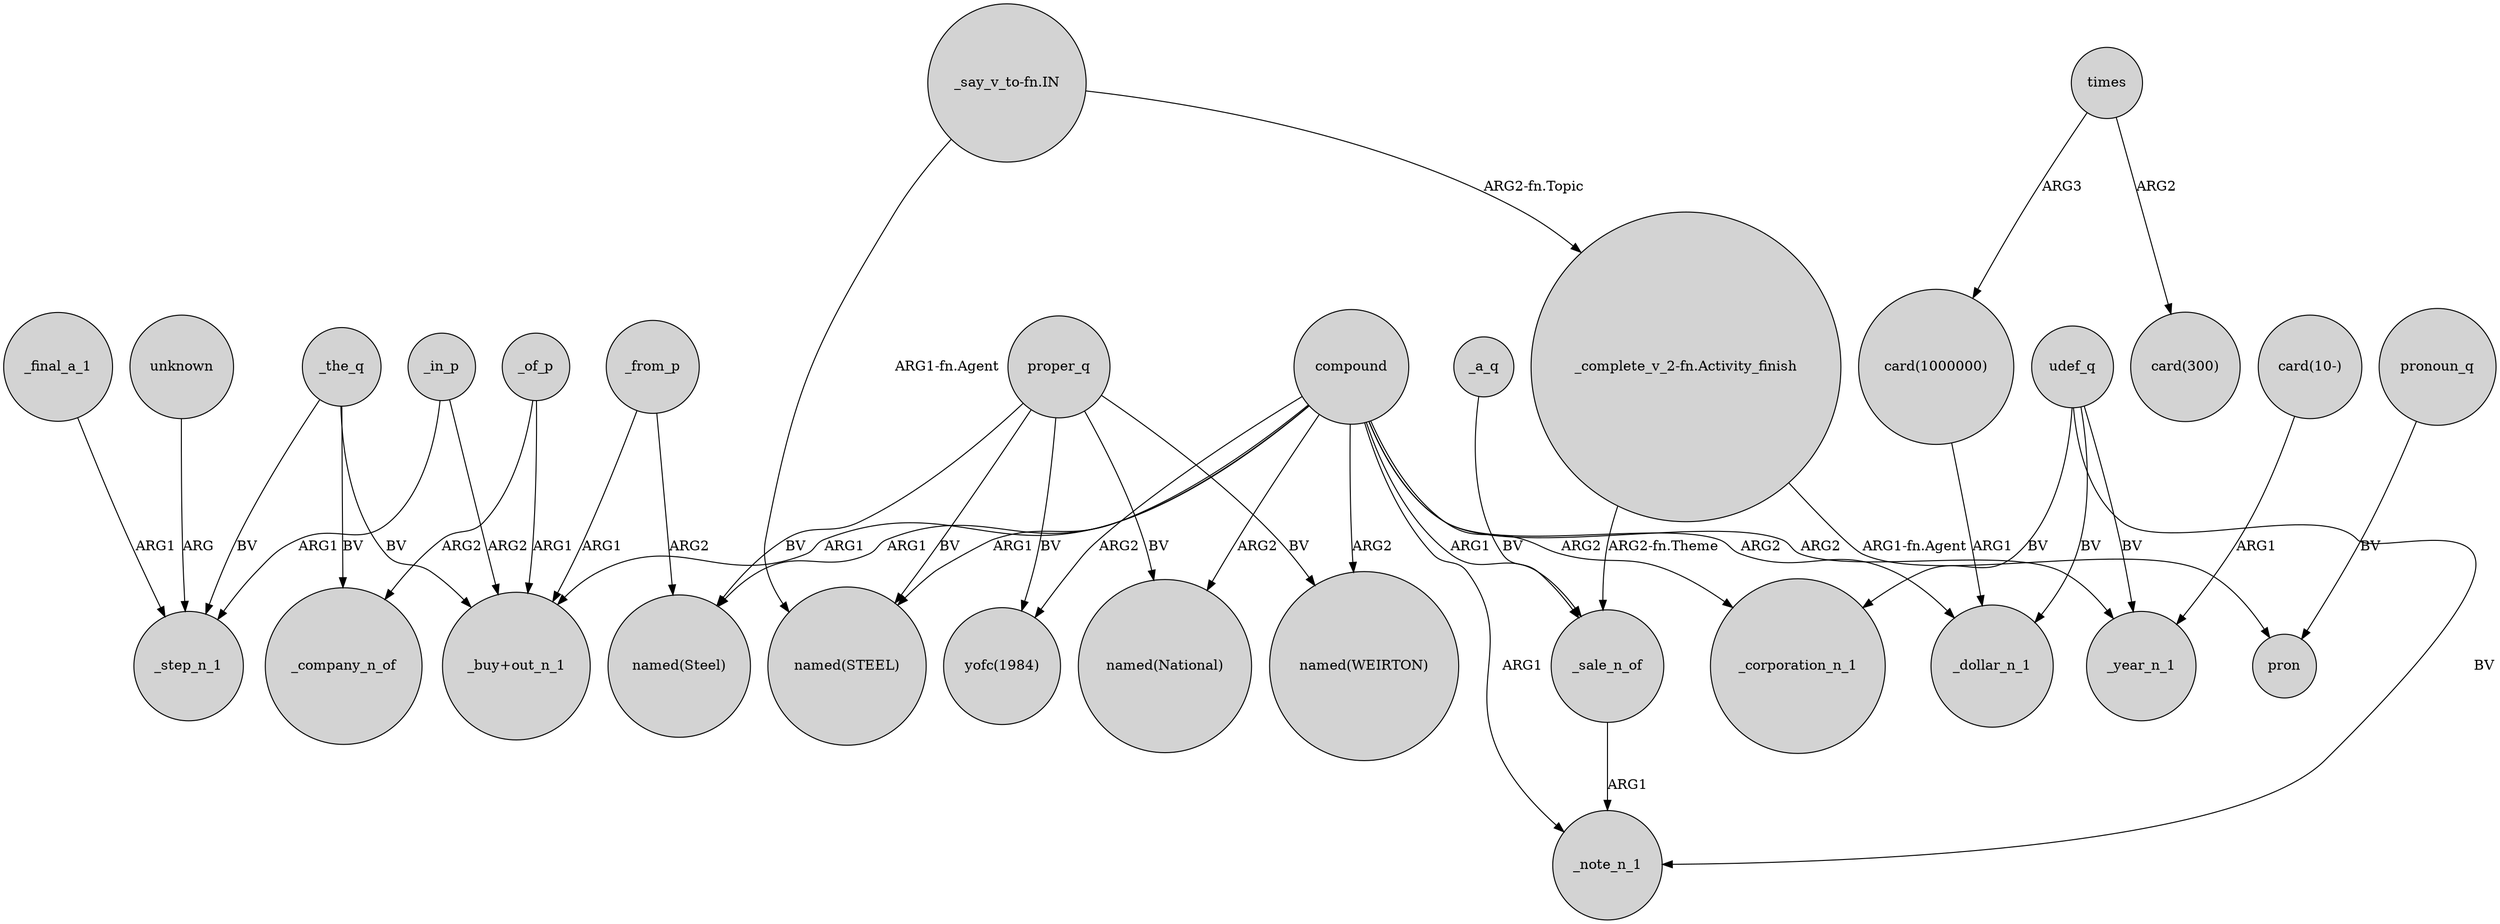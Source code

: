 digraph {
	node [shape=circle style=filled]
	compound -> "named(WEIRTON)" [label=ARG2]
	unknown -> _step_n_1 [label=ARG]
	_a_q -> _sale_n_of [label=BV]
	_from_p -> "_buy+out_n_1" [label=ARG1]
	"card(1000000)" -> _dollar_n_1 [label=ARG1]
	compound -> _note_n_1 [label=ARG1]
	compound -> "named(Steel)" [label=ARG1]
	_of_p -> "_buy+out_n_1" [label=ARG1]
	"_say_v_to-fn.IN" -> "_complete_v_2-fn.Activity_finish" [label="ARG2-fn.Topic"]
	compound -> _corporation_n_1 [label=ARG2]
	_the_q -> _step_n_1 [label=BV]
	compound -> "named(STEEL)" [label=ARG1]
	"_complete_v_2-fn.Activity_finish" -> _sale_n_of [label="ARG2-fn.Theme"]
	times -> "card(300)" [label=ARG2]
	_final_a_1 -> _step_n_1 [label=ARG1]
	proper_q -> "yofc(1984)" [label=BV]
	_in_p -> "_buy+out_n_1" [label=ARG2]
	compound -> "yofc(1984)" [label=ARG2]
	"card(10-)" -> _year_n_1 [label=ARG1]
	_the_q -> _company_n_of [label=BV]
	_sale_n_of -> _note_n_1 [label=ARG1]
	compound -> "named(National)" [label=ARG2]
	"_complete_v_2-fn.Activity_finish" -> pron [label="ARG1-fn.Agent"]
	pronoun_q -> pron [label=BV]
	udef_q -> _corporation_n_1 [label=BV]
	_the_q -> "_buy+out_n_1" [label=BV]
	proper_q -> "named(STEEL)" [label=BV]
	times -> "card(1000000)" [label=ARG3]
	proper_q -> "named(WEIRTON)" [label=BV]
	_of_p -> _company_n_of [label=ARG2]
	compound -> _year_n_1 [label=ARG2]
	proper_q -> "named(Steel)" [label=BV]
	compound -> "_buy+out_n_1" [label=ARG1]
	udef_q -> _year_n_1 [label=BV]
	proper_q -> "named(National)" [label=BV]
	_in_p -> _step_n_1 [label=ARG1]
	compound -> _dollar_n_1 [label=ARG2]
	"_say_v_to-fn.IN" -> "named(STEEL)" [label="ARG1-fn.Agent"]
	udef_q -> _note_n_1 [label=BV]
	compound -> _sale_n_of [label=ARG1]
	_from_p -> "named(Steel)" [label=ARG2]
	udef_q -> _dollar_n_1 [label=BV]
}
